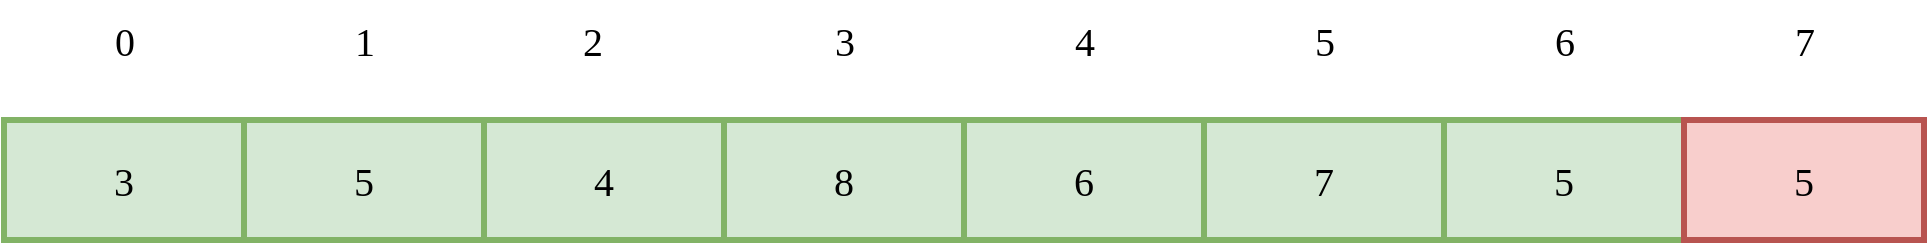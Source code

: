 <mxfile version="20.2.3" type="device"><diagram id="BDxFE9DHVxCwKQlzGcMY" name="第 1 页"><mxGraphModel dx="1209" dy="852" grid="1" gridSize="10" guides="1" tooltips="1" connect="1" arrows="1" fold="1" page="1" pageScale="1" pageWidth="827" pageHeight="1169" math="0" shadow="0"><root><mxCell id="0"/><mxCell id="1" parent="0"/><mxCell id="v0_Ij-k1Uc-_BWdS8nI0-1" value="3" style="rounded=0;whiteSpace=wrap;html=1;fillColor=#d5e8d4;strokeColor=#82b366;fontSize=20;fontFamily=Comic Sans MS;strokeWidth=3;" vertex="1" parent="1"><mxGeometry x="120" y="360" width="120" height="60" as="geometry"/></mxCell><mxCell id="v0_Ij-k1Uc-_BWdS8nI0-2" value="5" style="rounded=0;whiteSpace=wrap;html=1;fillColor=#d5e8d4;strokeColor=#82b366;fontSize=20;fontFamily=Comic Sans MS;strokeWidth=3;" vertex="1" parent="1"><mxGeometry x="240" y="360" width="120" height="60" as="geometry"/></mxCell><mxCell id="v0_Ij-k1Uc-_BWdS8nI0-3" value="4" style="rounded=0;whiteSpace=wrap;html=1;fillColor=#d5e8d4;strokeColor=#82b366;fontSize=20;fontFamily=Comic Sans MS;strokeWidth=3;" vertex="1" parent="1"><mxGeometry x="360" y="360" width="120" height="60" as="geometry"/></mxCell><mxCell id="v0_Ij-k1Uc-_BWdS8nI0-4" value="8" style="rounded=0;whiteSpace=wrap;html=1;fillColor=#d5e8d4;strokeColor=#82b366;fontSize=20;fontFamily=Comic Sans MS;strokeWidth=3;" vertex="1" parent="1"><mxGeometry x="480" y="360" width="120" height="60" as="geometry"/></mxCell><mxCell id="v0_Ij-k1Uc-_BWdS8nI0-5" value="6" style="rounded=0;whiteSpace=wrap;html=1;fillColor=#d5e8d4;strokeColor=#82b366;fontSize=20;fontFamily=Comic Sans MS;strokeWidth=3;" vertex="1" parent="1"><mxGeometry x="600" y="360" width="120" height="60" as="geometry"/></mxCell><mxCell id="v0_Ij-k1Uc-_BWdS8nI0-6" value="7" style="rounded=0;whiteSpace=wrap;html=1;fillColor=#d5e8d4;strokeColor=#82b366;fontSize=20;fontFamily=Comic Sans MS;strokeWidth=3;" vertex="1" parent="1"><mxGeometry x="720" y="360" width="120" height="60" as="geometry"/></mxCell><mxCell id="v0_Ij-k1Uc-_BWdS8nI0-7" value="5" style="rounded=0;whiteSpace=wrap;html=1;fillColor=#d5e8d4;strokeColor=#82b366;fontSize=20;fontFamily=Comic Sans MS;strokeWidth=3;" vertex="1" parent="1"><mxGeometry x="840" y="360" width="120" height="60" as="geometry"/></mxCell><mxCell id="v0_Ij-k1Uc-_BWdS8nI0-8" value="0" style="text;html=1;align=center;verticalAlign=middle;resizable=0;points=[];autosize=1;strokeColor=none;fillColor=none;fontSize=20;fontFamily=Comic Sans MS;" vertex="1" parent="1"><mxGeometry x="160" y="300" width="40" height="40" as="geometry"/></mxCell><mxCell id="v0_Ij-k1Uc-_BWdS8nI0-9" value="1" style="text;html=1;align=center;verticalAlign=middle;resizable=0;points=[];autosize=1;strokeColor=none;fillColor=none;fontSize=20;fontFamily=Comic Sans MS;" vertex="1" parent="1"><mxGeometry x="285" y="300" width="30" height="40" as="geometry"/></mxCell><mxCell id="v0_Ij-k1Uc-_BWdS8nI0-10" value="2" style="text;html=1;align=center;verticalAlign=middle;resizable=0;points=[];autosize=1;strokeColor=none;fillColor=none;fontSize=20;fontFamily=Comic Sans MS;" vertex="1" parent="1"><mxGeometry x="394" y="300" width="40" height="40" as="geometry"/></mxCell><mxCell id="v0_Ij-k1Uc-_BWdS8nI0-11" value="3" style="text;html=1;align=center;verticalAlign=middle;resizable=0;points=[];autosize=1;strokeColor=none;fillColor=none;fontSize=20;fontFamily=Comic Sans MS;" vertex="1" parent="1"><mxGeometry x="520" y="300" width="40" height="40" as="geometry"/></mxCell><mxCell id="v0_Ij-k1Uc-_BWdS8nI0-12" value="4" style="text;html=1;align=center;verticalAlign=middle;resizable=0;points=[];autosize=1;strokeColor=none;fillColor=none;fontSize=20;fontFamily=Comic Sans MS;" vertex="1" parent="1"><mxGeometry x="640" y="300" width="40" height="40" as="geometry"/></mxCell><mxCell id="v0_Ij-k1Uc-_BWdS8nI0-13" value="5" style="text;html=1;align=center;verticalAlign=middle;resizable=0;points=[];autosize=1;strokeColor=none;fillColor=none;fontSize=20;fontFamily=Comic Sans MS;" vertex="1" parent="1"><mxGeometry x="760" y="300" width="40" height="40" as="geometry"/></mxCell><mxCell id="v0_Ij-k1Uc-_BWdS8nI0-14" value="6" style="text;html=1;align=center;verticalAlign=middle;resizable=0;points=[];autosize=1;strokeColor=none;fillColor=none;fontSize=20;fontFamily=Comic Sans MS;" vertex="1" parent="1"><mxGeometry x="880" y="300" width="40" height="40" as="geometry"/></mxCell><mxCell id="v0_Ij-k1Uc-_BWdS8nI0-15" value="5" style="rounded=0;whiteSpace=wrap;html=1;fillColor=#f8cecc;strokeColor=#b85450;fontSize=20;fontFamily=Comic Sans MS;strokeWidth=3;" vertex="1" parent="1"><mxGeometry x="960" y="360" width="120" height="60" as="geometry"/></mxCell><mxCell id="v0_Ij-k1Uc-_BWdS8nI0-16" value="7" style="text;html=1;align=center;verticalAlign=middle;resizable=0;points=[];autosize=1;strokeColor=none;fillColor=none;fontSize=20;fontFamily=Comic Sans MS;" vertex="1" parent="1"><mxGeometry x="1000" y="300" width="40" height="40" as="geometry"/></mxCell></root></mxGraphModel></diagram></mxfile>